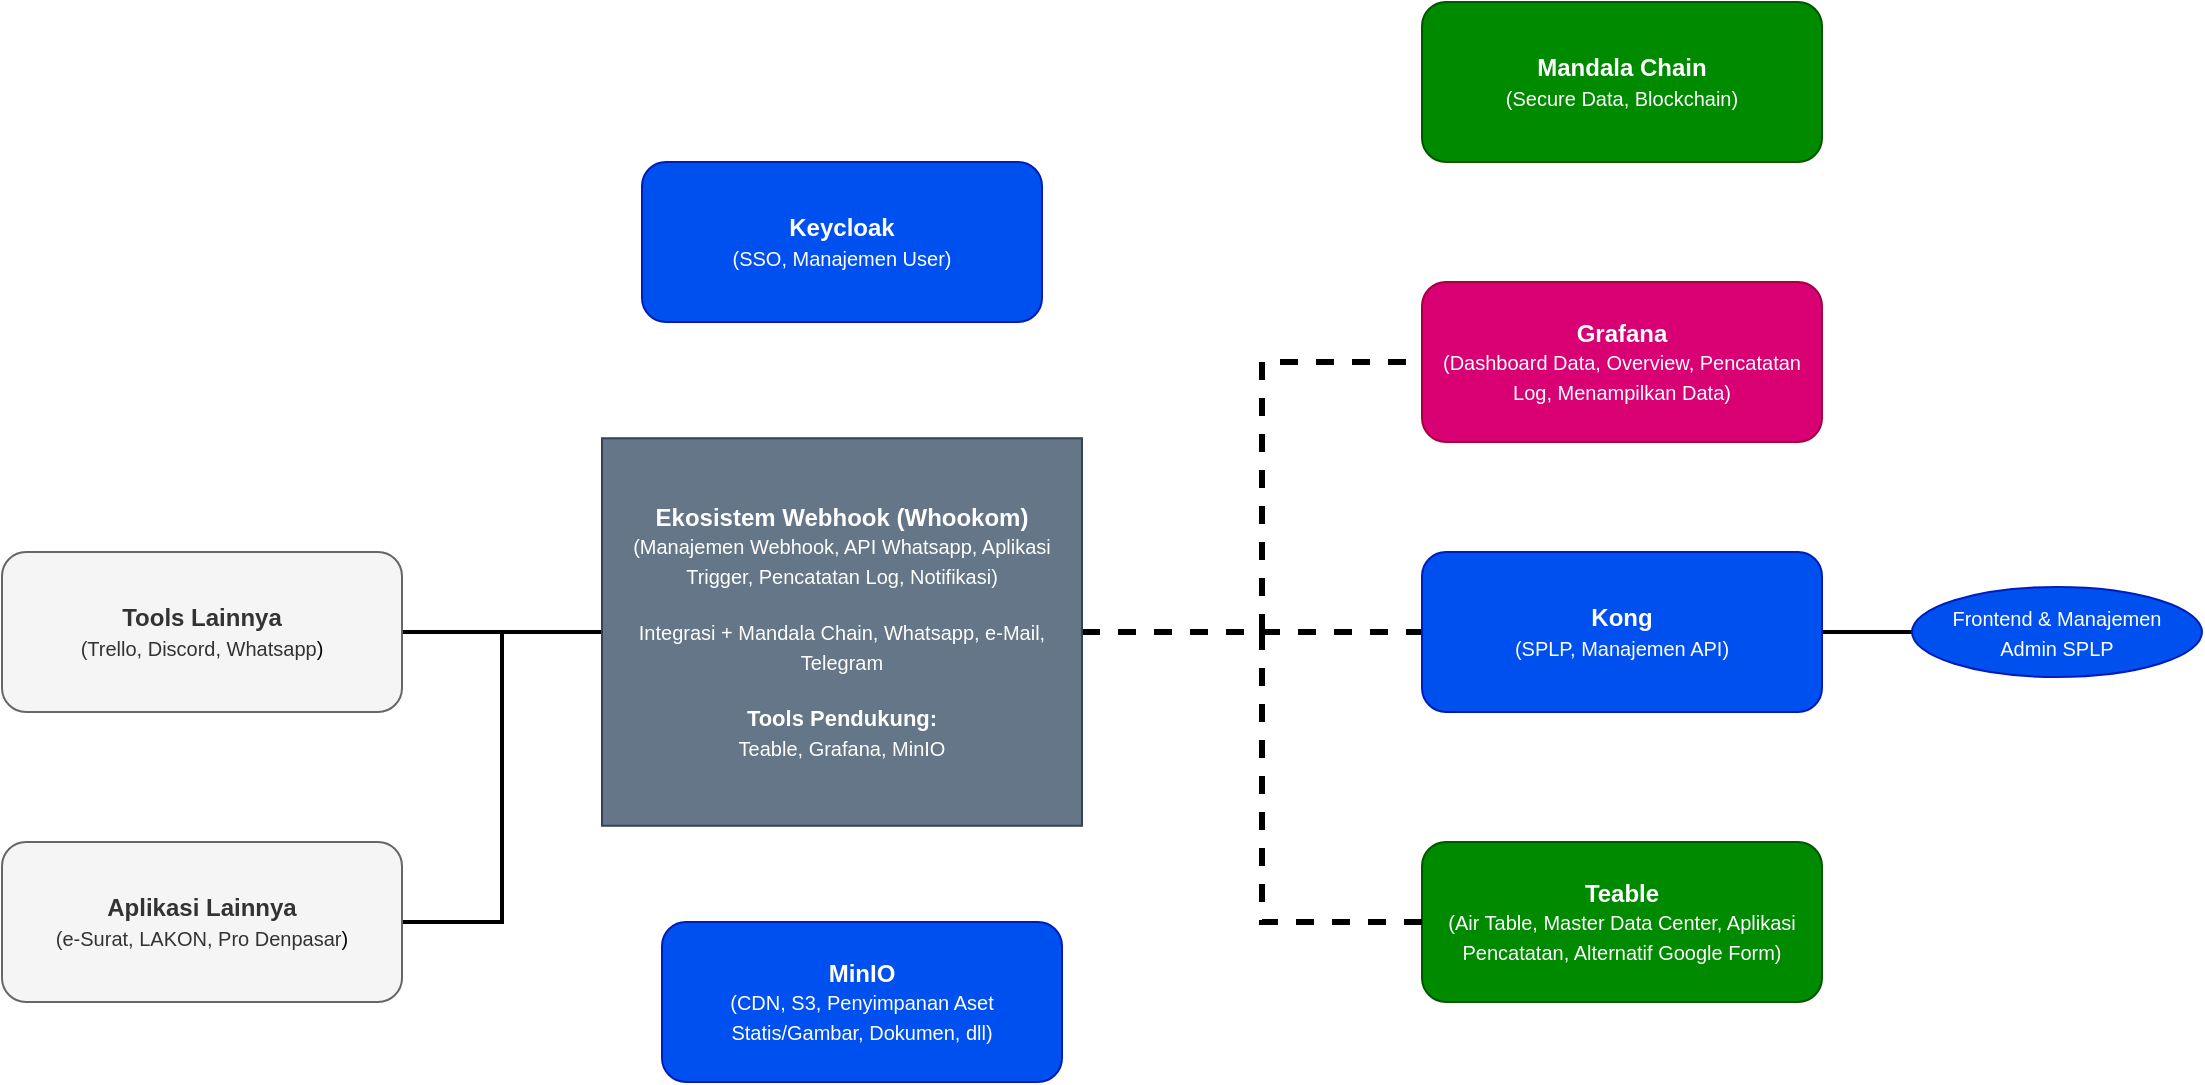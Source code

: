 <mxfile version="26.2.14">
  <diagram name="Page-1" id="87d72UowPhc3rqLoaBaN">
    <mxGraphModel dx="1042" dy="670" grid="1" gridSize="10" guides="1" tooltips="1" connect="1" arrows="1" fold="1" page="1" pageScale="1" pageWidth="850" pageHeight="1100" math="0" shadow="0">
      <root>
        <mxCell id="0" />
        <mxCell id="1" parent="0" />
        <mxCell id="2pSQMQYCP9wbDP_SpKnS-2" value="&lt;b&gt;Teable&lt;/b&gt;&lt;div&gt;&lt;font style=&quot;font-size: 10px;&quot;&gt;(Air Table, Master Data Center, Aplikasi Pencatatan, Alternatif Google Form)&lt;/font&gt;&lt;/div&gt;" style="rounded=1;whiteSpace=wrap;html=1;fillColor=#008a00;fontColor=#ffffff;strokeColor=#005700;" vertex="1" parent="1">
          <mxGeometry x="760" y="600" width="200" height="80" as="geometry" />
        </mxCell>
        <mxCell id="2pSQMQYCP9wbDP_SpKnS-3" value="&lt;b&gt;MinIO&lt;/b&gt;&lt;div&gt;&lt;font style=&quot;font-size: 10px;&quot;&gt;(CDN, S3, Penyimpanan Aset Statis/Gambar, Dokumen, dll)&lt;/font&gt;&lt;/div&gt;" style="rounded=1;whiteSpace=wrap;html=1;fillColor=#0050ef;fontColor=#ffffff;strokeColor=#001DBC;" vertex="1" parent="1">
          <mxGeometry x="380" y="640" width="200" height="80" as="geometry" />
        </mxCell>
        <mxCell id="2pSQMQYCP9wbDP_SpKnS-4" value="&lt;font style=&quot;color: rgb(255, 255, 255);&quot;&gt;&lt;b&gt;Keycloak&lt;/b&gt;&lt;br&gt;&lt;/font&gt;&lt;div&gt;&lt;font style=&quot;color: rgb(255, 255, 255);&quot;&gt;&lt;font style=&quot;font-size: 10px;&quot;&gt;(SSO, Manajemen User&lt;/font&gt;&lt;span style=&quot;font-size: 10px; background-color: transparent;&quot;&gt;)&lt;/span&gt;&lt;/font&gt;&lt;/div&gt;" style="rounded=1;whiteSpace=wrap;html=1;fillColor=#0050ef;fontColor=#ffffff;strokeColor=#001DBC;" vertex="1" parent="1">
          <mxGeometry x="370" y="260" width="200" height="80" as="geometry" />
        </mxCell>
        <mxCell id="2pSQMQYCP9wbDP_SpKnS-5" value="&lt;font style=&quot;color: rgb(255, 255, 255);&quot;&gt;&lt;b&gt;Grafana&lt;/b&gt;&lt;br&gt;&lt;/font&gt;&lt;div&gt;&lt;font style=&quot;color: rgb(255, 255, 255);&quot;&gt;&lt;font style=&quot;font-size: 10px;&quot;&gt;(Dashboard Data, Overview, Pencatatan Log, Menampilkan Data&lt;/font&gt;&lt;span style=&quot;font-size: 10px; background-color: transparent;&quot;&gt;)&lt;/span&gt;&lt;/font&gt;&lt;/div&gt;" style="rounded=1;whiteSpace=wrap;html=1;fillColor=#d80073;strokeColor=#A50040;fontColor=#ffffff;" vertex="1" parent="1">
          <mxGeometry x="760" y="320" width="200" height="80" as="geometry" />
        </mxCell>
        <mxCell id="2pSQMQYCP9wbDP_SpKnS-11" style="edgeStyle=orthogonalEdgeStyle;rounded=0;orthogonalLoop=1;jettySize=auto;html=1;entryX=0;entryY=0.5;entryDx=0;entryDy=0;endArrow=none;startFill=0;dashed=1;strokeWidth=3;" edge="1" parent="1" source="2pSQMQYCP9wbDP_SpKnS-7" target="2pSQMQYCP9wbDP_SpKnS-10">
          <mxGeometry relative="1" as="geometry" />
        </mxCell>
        <mxCell id="2pSQMQYCP9wbDP_SpKnS-12" style="edgeStyle=orthogonalEdgeStyle;rounded=0;orthogonalLoop=1;jettySize=auto;html=1;endArrow=none;startFill=0;strokeWidth=3;dashed=1;entryX=0;entryY=0.5;entryDx=0;entryDy=0;" edge="1" parent="1" source="2pSQMQYCP9wbDP_SpKnS-7" target="2pSQMQYCP9wbDP_SpKnS-2">
          <mxGeometry relative="1" as="geometry">
            <mxPoint x="470" y="600" as="targetPoint" />
            <Array as="points">
              <mxPoint x="680" y="495" />
              <mxPoint x="680" y="640" />
            </Array>
          </mxGeometry>
        </mxCell>
        <mxCell id="2pSQMQYCP9wbDP_SpKnS-15" style="edgeStyle=orthogonalEdgeStyle;rounded=0;orthogonalLoop=1;jettySize=auto;html=1;entryX=1;entryY=0.5;entryDx=0;entryDy=0;endArrow=none;startFill=0;strokeWidth=2;" edge="1" parent="1" source="2pSQMQYCP9wbDP_SpKnS-7" target="2pSQMQYCP9wbDP_SpKnS-13">
          <mxGeometry relative="1" as="geometry" />
        </mxCell>
        <mxCell id="2pSQMQYCP9wbDP_SpKnS-16" style="edgeStyle=orthogonalEdgeStyle;rounded=0;orthogonalLoop=1;jettySize=auto;html=1;entryX=1;entryY=0.5;entryDx=0;entryDy=0;endArrow=none;startFill=0;strokeWidth=2;" edge="1" parent="1" source="2pSQMQYCP9wbDP_SpKnS-7" target="2pSQMQYCP9wbDP_SpKnS-14">
          <mxGeometry relative="1" as="geometry" />
        </mxCell>
        <mxCell id="2pSQMQYCP9wbDP_SpKnS-21" style="edgeStyle=orthogonalEdgeStyle;rounded=0;orthogonalLoop=1;jettySize=auto;html=1;entryX=0;entryY=0.5;entryDx=0;entryDy=0;endArrow=none;startFill=0;strokeWidth=3;dashed=1;" edge="1" parent="1" source="2pSQMQYCP9wbDP_SpKnS-7" target="2pSQMQYCP9wbDP_SpKnS-5">
          <mxGeometry relative="1" as="geometry">
            <Array as="points">
              <mxPoint x="680" y="495" />
              <mxPoint x="680" y="360" />
            </Array>
          </mxGeometry>
        </mxCell>
        <mxCell id="2pSQMQYCP9wbDP_SpKnS-7" value="&lt;b&gt;Ekosistem Webhook (Whookom)&lt;/b&gt;&lt;div&gt;&lt;font style=&quot;font-size: 10px;&quot;&gt;(Manajemen Webhook, API Whatsapp, Aplikasi Trigger, Pencatatan Log, Notifikasi)&lt;/font&gt;&lt;/div&gt;&lt;div&gt;&lt;font style=&quot;font-size: 10px;&quot;&gt;&lt;br&gt;&lt;/font&gt;&lt;/div&gt;&lt;div&gt;&lt;font style=&quot;font-size: 10px;&quot;&gt;Integrasi + Mandala Chain, Whatsapp, e-Mail, Telegram&lt;/font&gt;&lt;/div&gt;&lt;div&gt;&lt;br&gt;&lt;/div&gt;&lt;div&gt;&lt;b&gt;&lt;font style=&quot;font-size: 11px;&quot;&gt;Tools Pendukung:&lt;/font&gt;&lt;/b&gt;&lt;/div&gt;&lt;div&gt;&lt;font style=&quot;font-size: 10px;&quot;&gt;Teable, Grafana, MinIO&lt;/font&gt;&lt;/div&gt;" style="rounded=0;whiteSpace=wrap;html=1;fillColor=#647687;strokeColor=#314354;fontColor=#ffffff;" vertex="1" parent="1">
          <mxGeometry x="350" y="398.13" width="240" height="193.75" as="geometry" />
        </mxCell>
        <mxCell id="2pSQMQYCP9wbDP_SpKnS-20" style="edgeStyle=orthogonalEdgeStyle;rounded=0;orthogonalLoop=1;jettySize=auto;html=1;entryX=0;entryY=0.5;entryDx=0;entryDy=0;strokeWidth=2;endArrow=none;startFill=0;" edge="1" parent="1" source="2pSQMQYCP9wbDP_SpKnS-10" target="2pSQMQYCP9wbDP_SpKnS-17">
          <mxGeometry relative="1" as="geometry" />
        </mxCell>
        <mxCell id="2pSQMQYCP9wbDP_SpKnS-10" value="&lt;font style=&quot;color: rgb(255, 255, 255);&quot;&gt;&lt;b&gt;Kong&lt;/b&gt;&lt;br&gt;&lt;/font&gt;&lt;div&gt;&lt;font style=&quot;color: rgb(255, 255, 255);&quot;&gt;&lt;font style=&quot;font-size: 10px;&quot;&gt;(SPLP, Manajemen API&lt;/font&gt;&lt;span style=&quot;font-size: 10px; background-color: transparent;&quot;&gt;)&lt;/span&gt;&lt;/font&gt;&lt;/div&gt;" style="rounded=1;whiteSpace=wrap;html=1;fillColor=#0050ef;strokeColor=#001DBC;fontColor=#ffffff;" vertex="1" parent="1">
          <mxGeometry x="760" y="455" width="200" height="80" as="geometry" />
        </mxCell>
        <mxCell id="2pSQMQYCP9wbDP_SpKnS-13" value="&lt;b&gt;Tools Lainnya&lt;/b&gt;&lt;br&gt;&lt;div&gt;&lt;font style=&quot;font-size: 10px;&quot;&gt;(Trello, Discord, Whatsapp&lt;/font&gt;&lt;span style=&quot;font-size: 10px; background-color: transparent; color: light-dark(rgb(0, 0, 0), rgb(255, 255, 255));&quot;&gt;)&lt;/span&gt;&lt;/div&gt;" style="rounded=1;whiteSpace=wrap;html=1;fillColor=#f5f5f5;fontColor=#333333;strokeColor=#666666;" vertex="1" parent="1">
          <mxGeometry x="50" y="455" width="200" height="80" as="geometry" />
        </mxCell>
        <mxCell id="2pSQMQYCP9wbDP_SpKnS-14" value="&lt;b&gt;Aplikasi Lainnya&lt;/b&gt;&lt;br&gt;&lt;div&gt;&lt;font style=&quot;font-size: 10px;&quot;&gt;(e-Surat, LAKON, Pro Denpasar&lt;/font&gt;&lt;span style=&quot;font-size: 10px; background-color: transparent; color: light-dark(rgb(0, 0, 0), rgb(255, 255, 255));&quot;&gt;)&lt;/span&gt;&lt;/div&gt;" style="rounded=1;whiteSpace=wrap;html=1;fillColor=#f5f5f5;fontColor=#333333;strokeColor=#666666;" vertex="1" parent="1">
          <mxGeometry x="50" y="600" width="200" height="80" as="geometry" />
        </mxCell>
        <mxCell id="2pSQMQYCP9wbDP_SpKnS-17" value="&lt;font style=&quot;font-size: 10px; color: rgb(255, 255, 255);&quot;&gt;Frontend &amp;amp; Manajemen Admin&amp;nbsp;&lt;span style=&quot;background-color: transparent;&quot;&gt;SPLP&lt;/span&gt;&lt;/font&gt;" style="ellipse;whiteSpace=wrap;html=1;fillColor=#0050ef;fontColor=#ffffff;strokeColor=#001DBC;" vertex="1" parent="1">
          <mxGeometry x="1005" y="472.5" width="145" height="45" as="geometry" />
        </mxCell>
        <mxCell id="2pSQMQYCP9wbDP_SpKnS-23" value="&lt;b&gt;Mandala Chain&lt;/b&gt;&lt;div&gt;&lt;font style=&quot;font-size: 10px;&quot;&gt;(Secure Data, Blockchain)&lt;/font&gt;&lt;/div&gt;" style="rounded=1;whiteSpace=wrap;html=1;fillColor=#008a00;fontColor=#ffffff;strokeColor=#005700;" vertex="1" parent="1">
          <mxGeometry x="760" y="180" width="200" height="80" as="geometry" />
        </mxCell>
      </root>
    </mxGraphModel>
  </diagram>
</mxfile>
